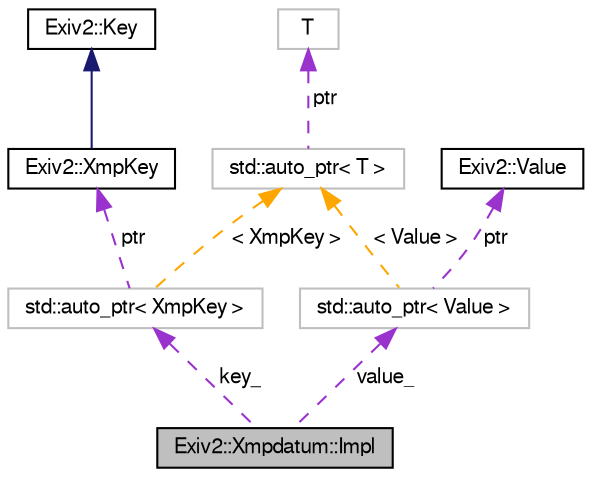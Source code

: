 digraph "Exiv2::Xmpdatum::Impl"
{
  edge [fontname="FreeSans",fontsize="10",labelfontname="FreeSans",labelfontsize="10"];
  node [fontname="FreeSans",fontsize="10",shape=record];
  Node1 [label="Exiv2::Xmpdatum::Impl",height=0.2,width=0.4,color="black", fillcolor="grey75", style="filled" fontcolor="black"];
  Node2 -> Node1 [dir="back",color="darkorchid3",fontsize="10",style="dashed",label=" key_" ,fontname="FreeSans"];
  Node2 [label="std::auto_ptr\< XmpKey \>",height=0.2,width=0.4,color="grey75", fillcolor="white", style="filled"];
  Node3 -> Node2 [dir="back",color="darkorchid3",fontsize="10",style="dashed",label=" ptr" ,fontname="FreeSans"];
  Node3 [label="Exiv2::XmpKey",height=0.2,width=0.4,color="black", fillcolor="white", style="filled",URL="$classExiv2_1_1XmpKey.html",tooltip="Concrete keys for XMP metadata. "];
  Node4 -> Node3 [dir="back",color="midnightblue",fontsize="10",style="solid",fontname="FreeSans"];
  Node4 [label="Exiv2::Key",height=0.2,width=0.4,color="black", fillcolor="white", style="filled",URL="$classExiv2_1_1Key.html",tooltip="Abstract base class defining the Key of a metadatum. Keys are used to identify and group metadata..."];
  Node5 -> Node2 [dir="back",color="orange",fontsize="10",style="dashed",label=" \< XmpKey \>" ,fontname="FreeSans"];
  Node5 [label="std::auto_ptr\< T \>",height=0.2,width=0.4,color="grey75", fillcolor="white", style="filled",tooltip="STL class. "];
  Node6 -> Node5 [dir="back",color="darkorchid3",fontsize="10",style="dashed",label=" ptr" ,fontname="FreeSans"];
  Node6 [label="T",height=0.2,width=0.4,color="grey75", fillcolor="white", style="filled"];
  Node7 -> Node1 [dir="back",color="darkorchid3",fontsize="10",style="dashed",label=" value_" ,fontname="FreeSans"];
  Node7 [label="std::auto_ptr\< Value \>",height=0.2,width=0.4,color="grey75", fillcolor="white", style="filled"];
  Node8 -> Node7 [dir="back",color="darkorchid3",fontsize="10",style="dashed",label=" ptr" ,fontname="FreeSans"];
  Node8 [label="Exiv2::Value",height=0.2,width=0.4,color="black", fillcolor="white", style="filled",URL="$classExiv2_1_1Value.html",tooltip="Common interface for all types of values used with metadata. "];
  Node5 -> Node7 [dir="back",color="orange",fontsize="10",style="dashed",label=" \< Value \>" ,fontname="FreeSans"];
}
